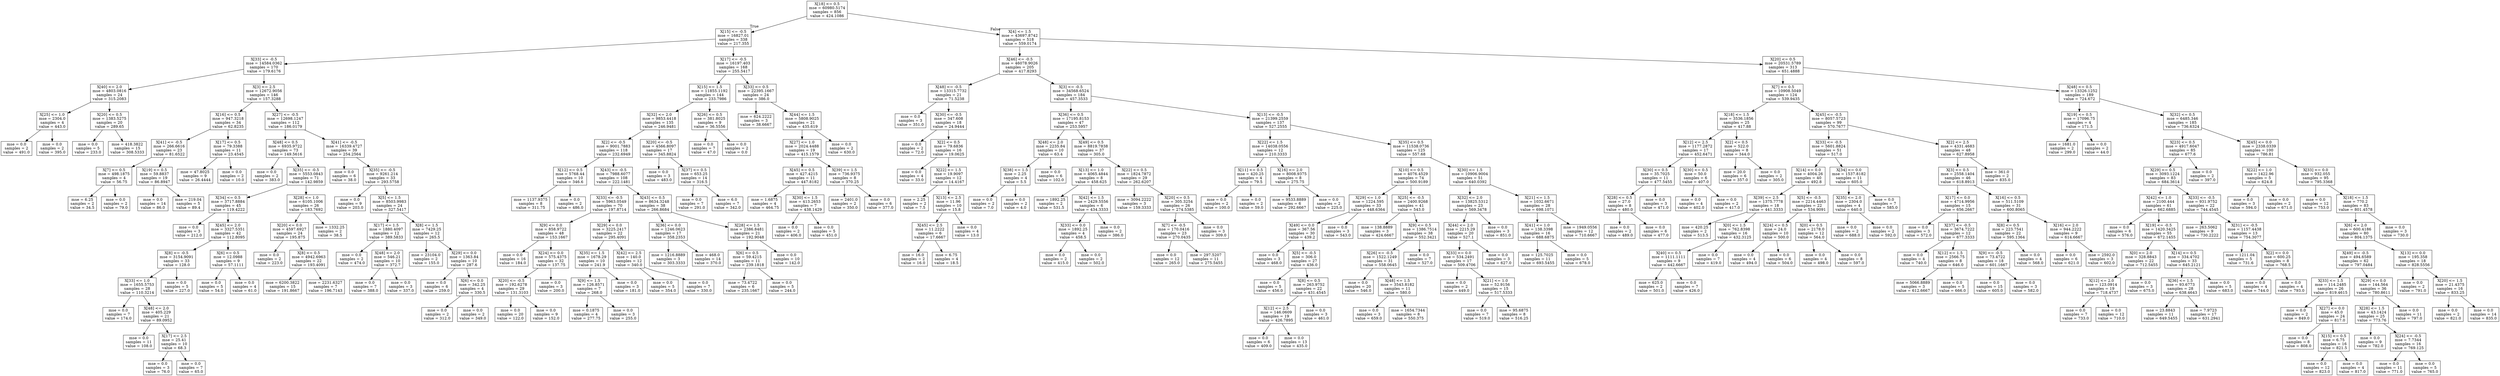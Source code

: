 digraph Tree {
node [shape=box] ;
0 [label="X[18] <= 0.5\nmse = 60980.5174\nsamples = 856\nvalue = 424.1086"] ;
1 [label="X[15] <= -0.5\nmse = 16827.01\nsamples = 338\nvalue = 217.355"] ;
0 -> 1 [labeldistance=2.5, labelangle=45, headlabel="True"] ;
2 [label="X[33] <= -0.5\nmse = 14584.0362\nsamples = 170\nvalue = 179.6176"] ;
1 -> 2 ;
3 [label="X[40] <= 2.0\nmse = 4803.0816\nsamples = 24\nvalue = 315.2083"] ;
2 -> 3 ;
4 [label="X[25] <= 1.0\nmse = 2304.0\nsamples = 4\nvalue = 443.0"] ;
3 -> 4 ;
5 [label="mse = 0.0\nsamples = 2\nvalue = 491.0"] ;
4 -> 5 ;
6 [label="mse = 0.0\nsamples = 2\nvalue = 395.0"] ;
4 -> 6 ;
7 [label="X[20] <= 0.5\nmse = 1383.5275\nsamples = 20\nvalue = 289.65"] ;
3 -> 7 ;
8 [label="mse = 0.0\nsamples = 5\nvalue = 233.0"] ;
7 -> 8 ;
9 [label="mse = 418.3822\nsamples = 15\nvalue = 308.5333"] ;
7 -> 9 ;
10 [label="X[3] <= 2.5\nmse = 12672.9056\nsamples = 146\nvalue = 157.3288"] ;
2 -> 10 ;
11 [label="X[16] <= 0.5\nmse = 947.3218\nsamples = 34\nvalue = 62.8235"] ;
10 -> 11 ;
12 [label="X[41] <= -0.5\nmse = 266.6616\nsamples = 23\nvalue = 81.6522"] ;
11 -> 12 ;
13 [label="X[7] <= 0.5\nmse = 498.1875\nsamples = 4\nvalue = 56.75"] ;
12 -> 13 ;
14 [label="mse = 6.25\nsamples = 2\nvalue = 34.5"] ;
13 -> 14 ;
15 [label="mse = 0.0\nsamples = 2\nvalue = 79.0"] ;
13 -> 15 ;
16 [label="X[19] <= 0.5\nmse = 59.8837\nsamples = 19\nvalue = 86.8947"] ;
12 -> 16 ;
17 [label="mse = 0.0\nsamples = 14\nvalue = 86.0"] ;
16 -> 17 ;
18 [label="mse = 219.04\nsamples = 5\nvalue = 89.4"] ;
16 -> 18 ;
19 [label="X[17] <= 0.5\nmse = 79.3388\nsamples = 11\nvalue = 23.4545"] ;
11 -> 19 ;
20 [label="mse = 47.8025\nsamples = 9\nvalue = 26.4444"] ;
19 -> 20 ;
21 [label="mse = 0.0\nsamples = 2\nvalue = 10.0"] ;
19 -> 21 ;
22 [label="X[27] <= -0.5\nmse = 12698.1247\nsamples = 112\nvalue = 186.0179"] ;
10 -> 22 ;
23 [label="X[48] <= 0.5\nmse = 6935.9722\nsamples = 73\nvalue = 149.5616"] ;
22 -> 23 ;
24 [label="mse = 0.0\nsamples = 2\nvalue = 383.0"] ;
23 -> 24 ;
25 [label="X[35] <= -0.5\nmse = 5553.0843\nsamples = 71\nvalue = 142.9859"] ;
23 -> 25 ;
26 [label="X[34] <= 0.5\nmse = 3717.8884\nsamples = 45\nvalue = 119.4222"] ;
25 -> 26 ;
27 [label="mse = 0.0\nsamples = 3\nvalue = 212.0"] ;
26 -> 27 ;
28 [label="X[45] <= 2.0\nmse = 3327.5351\nsamples = 42\nvalue = 112.8095"] ;
26 -> 28 ;
29 [label="X[8] <= -0.5\nmse = 3154.9091\nsamples = 33\nvalue = 128.0"] ;
28 -> 29 ;
30 [label="X[33] <= 1.0\nmse = 1655.5753\nsamples = 28\nvalue = 110.3214"] ;
29 -> 30 ;
31 [label="mse = 0.0\nsamples = 7\nvalue = 174.0"] ;
30 -> 31 ;
32 [label="X[48] <= 2.0\nmse = 405.229\nsamples = 21\nvalue = 89.0952"] ;
30 -> 32 ;
33 [label="mse = 0.0\nsamples = 11\nvalue = 108.0"] ;
32 -> 33 ;
34 [label="X[17] <= 2.5\nmse = 25.41\nsamples = 10\nvalue = 68.3"] ;
32 -> 34 ;
35 [label="mse = 0.0\nsamples = 3\nvalue = 76.0"] ;
34 -> 35 ;
36 [label="mse = 0.0\nsamples = 7\nvalue = 65.0"] ;
34 -> 36 ;
37 [label="mse = 0.0\nsamples = 5\nvalue = 227.0"] ;
29 -> 37 ;
38 [label="X[6] <= 0.5\nmse = 12.0988\nsamples = 9\nvalue = 57.1111"] ;
28 -> 38 ;
39 [label="mse = 0.0\nsamples = 5\nvalue = 54.0"] ;
38 -> 39 ;
40 [label="mse = 0.0\nsamples = 4\nvalue = 61.0"] ;
38 -> 40 ;
41 [label="X[28] <= 1.0\nmse = 6105.1006\nsamples = 26\nvalue = 183.7692"] ;
25 -> 41 ;
42 [label="X[20] <= 0.0\nmse = 4597.6927\nsamples = 24\nvalue = 195.875"] ;
41 -> 42 ;
43 [label="mse = 0.0\nsamples = 2\nvalue = 223.0"] ;
42 -> 43 ;
44 [label="X[8] <= 0.5\nmse = 4942.6963\nsamples = 22\nvalue = 193.4091"] ;
42 -> 44 ;
45 [label="mse = 6200.3822\nsamples = 15\nvalue = 191.8667"] ;
44 -> 45 ;
46 [label="mse = 2231.6327\nsamples = 7\nvalue = 196.7143"] ;
44 -> 46 ;
47 [label="mse = 1332.25\nsamples = 2\nvalue = 38.5"] ;
41 -> 47 ;
48 [label="X[41] <= -0.5\nmse = 16339.4727\nsamples = 39\nvalue = 254.2564"] ;
22 -> 48 ;
49 [label="mse = 0.0\nsamples = 6\nvalue = 38.0"] ;
48 -> 49 ;
50 [label="X[35] <= -0.5\nmse = 9261.214\nsamples = 33\nvalue = 293.5758"] ;
48 -> 50 ;
51 [label="mse = 0.0\nsamples = 9\nvalue = 203.0"] ;
50 -> 51 ;
52 [label="X[5] <= 1.5\nmse = 8503.9983\nsamples = 24\nvalue = 327.5417"] ;
50 -> 52 ;
53 [label="X[17] <= 1.5\nmse = 1880.4097\nsamples = 12\nvalue = 389.5833"] ;
52 -> 53 ;
54 [label="mse = 0.0\nsamples = 2\nvalue = 474.0"] ;
53 -> 54 ;
55 [label="X[48] <= 2.0\nmse = 546.21\nsamples = 10\nvalue = 372.7"] ;
53 -> 55 ;
56 [label="mse = 0.0\nsamples = 7\nvalue = 388.0"] ;
55 -> 56 ;
57 [label="mse = 0.0\nsamples = 3\nvalue = 337.0"] ;
55 -> 57 ;
58 [label="X[8] <= 1.5\nmse = 7429.25\nsamples = 12\nvalue = 265.5"] ;
52 -> 58 ;
59 [label="mse = 23104.0\nsamples = 2\nvalue = 155.0"] ;
58 -> 59 ;
60 [label="X[29] <= 0.0\nmse = 1363.84\nsamples = 10\nvalue = 287.6"] ;
58 -> 60 ;
61 [label="mse = 0.0\nsamples = 6\nvalue = 259.0"] ;
60 -> 61 ;
62 [label="X[6] <= 0.0\nmse = 342.25\nsamples = 4\nvalue = 330.5"] ;
60 -> 62 ;
63 [label="mse = 0.0\nsamples = 2\nvalue = 312.0"] ;
62 -> 63 ;
64 [label="mse = 0.0\nsamples = 2\nvalue = 349.0"] ;
62 -> 64 ;
65 [label="X[17] <= -0.5\nmse = 16197.403\nsamples = 168\nvalue = 255.5417"] ;
1 -> 65 ;
66 [label="X[15] <= 1.5\nmse = 11855.1192\nsamples = 144\nvalue = 233.7986"] ;
65 -> 66 ;
67 [label="X[32] <= 2.0\nmse = 9853.4418\nsamples = 135\nvalue = 246.9481"] ;
66 -> 67 ;
68 [label="X[2] <= -0.5\nmse = 9001.7883\nsamples = 118\nvalue = 232.6949"] ;
67 -> 68 ;
69 [label="X[12] <= 0.5\nmse = 5768.44\nsamples = 10\nvalue = 346.6"] ;
68 -> 69 ;
70 [label="mse = 1137.9375\nsamples = 8\nvalue = 311.75"] ;
69 -> 70 ;
71 [label="mse = 0.0\nsamples = 2\nvalue = 486.0"] ;
69 -> 71 ;
72 [label="X[43] <= -0.5\nmse = 7988.6077\nsamples = 108\nvalue = 222.1481"] ;
68 -> 72 ;
73 [label="X[33] <= -0.5\nmse = 5963.0549\nsamples = 70\nvalue = 197.8714"] ;
72 -> 73 ;
74 [label="X[9] <= 0.0\nmse = 858.9722\nsamples = 48\nvalue = 153.1667"] ;
73 -> 74 ;
75 [label="mse = 0.0\nsamples = 16\nvalue = 184.0"] ;
74 -> 75 ;
76 [label="X[24] <= 0.0\nmse = 575.4375\nsamples = 32\nvalue = 137.75"] ;
74 -> 76 ;
77 [label="X[20] <= -0.5\nmse = 192.6278\nsamples = 29\nvalue = 131.3103"] ;
76 -> 77 ;
78 [label="mse = 0.0\nsamples = 20\nvalue = 122.0"] ;
77 -> 78 ;
79 [label="mse = 0.0\nsamples = 9\nvalue = 152.0"] ;
77 -> 79 ;
80 [label="mse = 0.0\nsamples = 3\nvalue = 200.0"] ;
76 -> 80 ;
81 [label="X[29] <= 0.0\nmse = 3225.2417\nsamples = 22\nvalue = 295.4091"] ;
73 -> 81 ;
82 [label="X[35] <= 1.5\nmse = 1678.29\nsamples = 10\nvalue = 241.9"] ;
81 -> 82 ;
83 [label="X[9] <= 1.5\nmse = 126.8571\nsamples = 7\nvalue = 268.0"] ;
82 -> 83 ;
84 [label="mse = 0.1875\nsamples = 4\nvalue = 277.75"] ;
83 -> 84 ;
85 [label="mse = 0.0\nsamples = 3\nvalue = 255.0"] ;
83 -> 85 ;
86 [label="mse = 0.0\nsamples = 3\nvalue = 181.0"] ;
82 -> 86 ;
87 [label="X[42] <= 2.5\nmse = 140.0\nsamples = 12\nvalue = 340.0"] ;
81 -> 87 ;
88 [label="mse = 0.0\nsamples = 5\nvalue = 354.0"] ;
87 -> 88 ;
89 [label="mse = 0.0\nsamples = 7\nvalue = 330.0"] ;
87 -> 89 ;
90 [label="X[43] <= 0.5\nmse = 8634.3248\nsamples = 38\nvalue = 266.8684"] ;
72 -> 90 ;
91 [label="X[36] <= 0.0\nmse = 1246.0623\nsamples = 17\nvalue = 358.2353"] ;
90 -> 91 ;
92 [label="mse = 1216.8889\nsamples = 3\nvalue = 303.3333"] ;
91 -> 92 ;
93 [label="mse = 468.0\nsamples = 14\nvalue = 370.0"] ;
91 -> 93 ;
94 [label="X[28] <= 1.5\nmse = 2386.8481\nsamples = 21\nvalue = 192.9048"] ;
90 -> 94 ;
95 [label="X[6] <= 0.5\nmse = 59.4215\nsamples = 11\nvalue = 239.1818"] ;
94 -> 95 ;
96 [label="mse = 73.4722\nsamples = 6\nvalue = 235.1667"] ;
95 -> 96 ;
97 [label="mse = 0.0\nsamples = 5\nvalue = 244.0"] ;
95 -> 97 ;
98 [label="mse = 0.0\nsamples = 10\nvalue = 142.0"] ;
94 -> 98 ;
99 [label="X[20] <= -0.5\nmse = 4566.8097\nsamples = 17\nvalue = 345.8824"] ;
67 -> 99 ;
100 [label="mse = 0.0\nsamples = 3\nvalue = 483.0"] ;
99 -> 100 ;
101 [label="X[37] <= 0.5\nmse = 653.25\nsamples = 14\nvalue = 316.5"] ;
99 -> 101 ;
102 [label="mse = 0.0\nsamples = 7\nvalue = 291.0"] ;
101 -> 102 ;
103 [label="mse = 6.0\nsamples = 7\nvalue = 342.0"] ;
101 -> 103 ;
104 [label="X[26] <= 0.5\nmse = 381.8025\nsamples = 9\nvalue = 36.5556"] ;
66 -> 104 ;
105 [label="mse = 0.0\nsamples = 7\nvalue = 47.0"] ;
104 -> 105 ;
106 [label="mse = 0.0\nsamples = 2\nvalue = 0.0"] ;
104 -> 106 ;
107 [label="X[33] <= 0.5\nmse = 22395.1667\nsamples = 24\nvalue = 386.0"] ;
65 -> 107 ;
108 [label="mse = 624.2222\nsamples = 3\nvalue = 38.6667"] ;
107 -> 108 ;
109 [label="X[44] <= 1.5\nmse = 5808.9025\nsamples = 21\nvalue = 435.619"] ;
107 -> 109 ;
110 [label="X[27] <= 1.0\nmse = 2024.4488\nsamples = 19\nvalue = 415.1579"] ;
109 -> 110 ;
111 [label="X[45] <= 0.5\nmse = 427.4215\nsamples = 11\nvalue = 447.8182"] ;
110 -> 111 ;
112 [label="mse = 1.6875\nsamples = 4\nvalue = 464.75"] ;
111 -> 112 ;
113 [label="X[30] <= 1.5\nmse = 413.2653\nsamples = 7\nvalue = 438.1429"] ;
111 -> 113 ;
114 [label="mse = 0.0\nsamples = 2\nvalue = 406.0"] ;
113 -> 114 ;
115 [label="mse = 0.0\nsamples = 5\nvalue = 451.0"] ;
113 -> 115 ;
116 [label="X[39] <= 1.5\nmse = 736.9375\nsamples = 8\nvalue = 370.25"] ;
110 -> 116 ;
117 [label="mse = 2401.0\nsamples = 2\nvalue = 350.0"] ;
116 -> 117 ;
118 [label="mse = 0.0\nsamples = 6\nvalue = 377.0"] ;
116 -> 118 ;
119 [label="mse = 0.0\nsamples = 2\nvalue = 630.0"] ;
109 -> 119 ;
120 [label="X[4] <= 1.5\nmse = 43697.8742\nsamples = 518\nvalue = 559.0174"] ;
0 -> 120 [labeldistance=2.5, labelangle=-45, headlabel="False"] ;
121 [label="X[46] <= -0.5\nmse = 46078.9026\nsamples = 205\nvalue = 417.8293"] ;
120 -> 121 ;
122 [label="X[48] <= -0.5\nmse = 13315.7732\nsamples = 21\nvalue = 71.5238"] ;
121 -> 122 ;
123 [label="mse = 0.0\nsamples = 3\nvalue = 351.0"] ;
122 -> 123 ;
124 [label="X[30] <= -0.5\nmse = 347.608\nsamples = 18\nvalue = 24.9444"] ;
122 -> 124 ;
125 [label="mse = 0.0\nsamples = 2\nvalue = 72.0"] ;
124 -> 125 ;
126 [label="X[2] <= 0.5\nmse = 79.6836\nsamples = 16\nvalue = 19.0625"] ;
124 -> 126 ;
127 [label="mse = 0.0\nsamples = 4\nvalue = 33.0"] ;
126 -> 127 ;
128 [label="X[22] <= 1.5\nmse = 19.9097\nsamples = 12\nvalue = 14.4167"] ;
126 -> 128 ;
129 [label="mse = 2.25\nsamples = 2\nvalue = 7.5"] ;
128 -> 129 ;
130 [label="X[13] <= 2.5\nmse = 11.96\nsamples = 10\nvalue = 15.8"] ;
128 -> 130 ;
131 [label="X[45] <= 2.5\nmse = 11.2222\nsamples = 6\nvalue = 17.6667"] ;
130 -> 131 ;
132 [label="mse = 16.0\nsamples = 2\nvalue = 16.0"] ;
131 -> 132 ;
133 [label="mse = 6.75\nsamples = 4\nvalue = 18.5"] ;
131 -> 133 ;
134 [label="mse = 0.0\nsamples = 4\nvalue = 13.0"] ;
130 -> 134 ;
135 [label="X[3] <= -0.5\nmse = 34568.6524\nsamples = 184\nvalue = 457.3533"] ;
121 -> 135 ;
136 [label="X[36] <= 0.5\nmse = 17195.8153\nsamples = 47\nvalue = 253.5957"] ;
135 -> 136 ;
137 [label="X[48] <= 2.0\nmse = 2235.84\nsamples = 10\nvalue = 63.4"] ;
136 -> 137 ;
138 [label="X[38] <= 1.5\nmse = 2.25\nsamples = 4\nvalue = 5.5"] ;
137 -> 138 ;
139 [label="mse = 0.0\nsamples = 2\nvalue = 7.0"] ;
138 -> 139 ;
140 [label="mse = 0.0\nsamples = 2\nvalue = 4.0"] ;
138 -> 140 ;
141 [label="mse = 0.0\nsamples = 6\nvalue = 102.0"] ;
137 -> 141 ;
142 [label="X[49] <= 0.5\nmse = 8819.7838\nsamples = 37\nvalue = 305.0"] ;
136 -> 142 ;
143 [label="X[13] <= 1.0\nmse = 4065.4844\nsamples = 8\nvalue = 458.625"] ;
142 -> 143 ;
144 [label="mse = 1892.25\nsamples = 2\nvalue = 531.5"] ;
143 -> 144 ;
145 [label="X[42] <= 1.5\nmse = 2429.5556\nsamples = 6\nvalue = 434.3333"] ;
143 -> 145 ;
146 [label="X[33] <= 0.0\nmse = 1892.25\nsamples = 4\nvalue = 458.5"] ;
145 -> 146 ;
147 [label="mse = 0.0\nsamples = 2\nvalue = 415.0"] ;
146 -> 147 ;
148 [label="mse = 0.0\nsamples = 2\nvalue = 502.0"] ;
146 -> 148 ;
149 [label="mse = 0.0\nsamples = 2\nvalue = 386.0"] ;
145 -> 149 ;
150 [label="X[22] <= 0.5\nmse = 1824.7872\nsamples = 29\nvalue = 262.6207"] ;
142 -> 150 ;
151 [label="mse = 3094.2222\nsamples = 3\nvalue = 159.3333"] ;
150 -> 151 ;
152 [label="X[20] <= 0.5\nmse = 305.3254\nsamples = 26\nvalue = 274.5385"] ;
150 -> 152 ;
153 [label="X[7] <= -0.5\nmse = 170.0416\nsamples = 23\nvalue = 270.0435"] ;
152 -> 153 ;
154 [label="mse = 0.0\nsamples = 12\nvalue = 265.0"] ;
153 -> 154 ;
155 [label="mse = 297.5207\nsamples = 11\nvalue = 275.5455"] ;
153 -> 155 ;
156 [label="mse = 0.0\nsamples = 3\nvalue = 309.0"] ;
152 -> 156 ;
157 [label="X[13] <= -0.5\nmse = 21399.2559\nsamples = 137\nvalue = 527.2555"] ;
135 -> 157 ;
158 [label="X[22] <= 1.5\nmse = 14038.0556\nsamples = 12\nvalue = 210.3333"] ;
157 -> 158 ;
159 [label="X[11] <= 0.5\nmse = 420.25\nsamples = 4\nvalue = 79.5"] ;
158 -> 159 ;
160 [label="mse = 0.0\nsamples = 2\nvalue = 100.0"] ;
159 -> 160 ;
161 [label="mse = 0.0\nsamples = 2\nvalue = 59.0"] ;
159 -> 161 ;
162 [label="X[16] <= 2.0\nmse = 8008.9375\nsamples = 8\nvalue = 275.75"] ;
158 -> 162 ;
163 [label="mse = 9533.8889\nsamples = 6\nvalue = 292.6667"] ;
162 -> 163 ;
164 [label="mse = 0.0\nsamples = 2\nvalue = 225.0"] ;
162 -> 164 ;
165 [label="X[35] <= 0.5\nmse = 11538.0736\nsamples = 125\nvalue = 557.68"] ;
157 -> 165 ;
166 [label="X[10] <= 0.5\nmse = 4076.4529\nsamples = 74\nvalue = 500.9189"] ;
165 -> 166 ;
167 [label="X[29] <= 1.0\nmse = 1224.595\nsamples = 33\nvalue = 448.6364"] ;
166 -> 167 ;
168 [label="X[49] <= 0.0\nmse = 367.56\nsamples = 30\nvalue = 439.2"] ;
167 -> 168 ;
169 [label="mse = 0.0\nsamples = 3\nvalue = 468.0"] ;
168 -> 169 ;
170 [label="X[5] <= -0.5\nmse = 306.0\nsamples = 27\nvalue = 436.0"] ;
168 -> 170 ;
171 [label="mse = 0.0\nsamples = 5\nvalue = 456.0"] ;
170 -> 171 ;
172 [label="X[8] <= 0.5\nmse = 263.9752\nsamples = 22\nvalue = 431.4545"] ;
170 -> 172 ;
173 [label="X[12] <= 2.5\nmse = 146.0609\nsamples = 19\nvalue = 426.7895"] ;
172 -> 173 ;
174 [label="mse = 0.0\nsamples = 6\nvalue = 409.0"] ;
173 -> 174 ;
175 [label="mse = 0.0\nsamples = 13\nvalue = 435.0"] ;
173 -> 175 ;
176 [label="mse = 0.0\nsamples = 3\nvalue = 461.0"] ;
172 -> 176 ;
177 [label="mse = 0.0\nsamples = 3\nvalue = 543.0"] ;
167 -> 177 ;
178 [label="X[25] <= -0.5\nmse = 2400.9268\nsamples = 41\nvalue = 543.0"] ;
166 -> 178 ;
179 [label="mse = 138.8889\nsamples = 3\nvalue = 424.6667"] ;
178 -> 179 ;
180 [label="X[9] <= 0.5\nmse = 1386.7514\nsamples = 38\nvalue = 552.3421"] ;
178 -> 180 ;
181 [label="X[26] <= -0.5\nmse = 1522.1249\nsamples = 31\nvalue = 558.0645"] ;
180 -> 181 ;
182 [label="mse = 0.0\nsamples = 20\nvalue = 546.0"] ;
181 -> 182 ;
183 [label="X[48] <= 1.5\nmse = 3543.8182\nsamples = 11\nvalue = 580.0"] ;
181 -> 183 ;
184 [label="mse = 0.0\nsamples = 3\nvalue = 659.0"] ;
183 -> 184 ;
185 [label="mse = 1654.7344\nsamples = 8\nvalue = 550.375"] ;
183 -> 185 ;
186 [label="mse = 0.0\nsamples = 7\nvalue = 527.0"] ;
180 -> 186 ;
187 [label="X[30] <= 1.5\nmse = 10906.9004\nsamples = 51\nvalue = 640.0392"] ;
165 -> 187 ;
188 [label="X[32] <= 2.0\nmse = 13825.5312\nsamples = 23\nvalue = 569.3478"] ;
187 -> 188 ;
189 [label="X[44] <= 2.0\nmse = 2215.29\nsamples = 20\nvalue = 527.1"] ;
188 -> 189 ;
190 [label="X[33] <= 0.0\nmse = 534.2491\nsamples = 17\nvalue = 509.4706"] ;
189 -> 190 ;
191 [label="mse = 0.0\nsamples = 2\nvalue = 449.0"] ;
190 -> 191 ;
192 [label="X[21] <= 1.0\nmse = 52.9156\nsamples = 15\nvalue = 517.5333"] ;
190 -> 192 ;
193 [label="mse = 0.0\nsamples = 7\nvalue = 519.0"] ;
192 -> 193 ;
194 [label="mse = 95.6875\nsamples = 8\nvalue = 516.25"] ;
192 -> 194 ;
195 [label="mse = 0.0\nsamples = 3\nvalue = 627.0"] ;
189 -> 195 ;
196 [label="mse = 0.0\nsamples = 3\nvalue = 851.0"] ;
188 -> 196 ;
197 [label="X[21] <= 1.5\nmse = 1032.6671\nsamples = 28\nvalue = 698.1071"] ;
187 -> 197 ;
198 [label="X[41] <= 1.0\nmse = 138.3398\nsamples = 16\nvalue = 688.6875"] ;
197 -> 198 ;
199 [label="mse = 125.7025\nsamples = 11\nvalue = 693.5455"] ;
198 -> 199 ;
200 [label="mse = 0.0\nsamples = 5\nvalue = 678.0"] ;
198 -> 200 ;
201 [label="mse = 1949.0556\nsamples = 12\nvalue = 710.6667"] ;
197 -> 201 ;
202 [label="X[20] <= 0.5\nmse = 20531.5789\nsamples = 313\nvalue = 651.4888"] ;
120 -> 202 ;
203 [label="X[7] <= 0.5\nmse = 10908.5049\nsamples = 124\nvalue = 539.9435"] ;
202 -> 203 ;
204 [label="X[18] <= 1.5\nmse = 3536.1856\nsamples = 25\nvalue = 417.88"] ;
203 -> 204 ;
205 [label="X[12] <= 2.5\nmse = 1177.2872\nsamples = 17\nvalue = 452.6471"] ;
204 -> 205 ;
206 [label="X[30] <= 0.5\nmse = 35.7025\nsamples = 11\nvalue = 477.5455"] ;
205 -> 206 ;
207 [label="X[28] <= 0.5\nmse = 27.0\nsamples = 8\nvalue = 480.0"] ;
206 -> 207 ;
208 [label="mse = 0.0\nsamples = 2\nvalue = 489.0"] ;
207 -> 208 ;
209 [label="mse = 0.0\nsamples = 6\nvalue = 477.0"] ;
207 -> 209 ;
210 [label="mse = 0.0\nsamples = 3\nvalue = 471.0"] ;
206 -> 210 ;
211 [label="X[30] <= 0.5\nmse = 50.0\nsamples = 6\nvalue = 407.0"] ;
205 -> 211 ;
212 [label="mse = 0.0\nsamples = 4\nvalue = 402.0"] ;
211 -> 212 ;
213 [label="mse = 0.0\nsamples = 2\nvalue = 417.0"] ;
211 -> 213 ;
214 [label="X[2] <= 0.5\nmse = 522.0\nsamples = 8\nvalue = 344.0"] ;
204 -> 214 ;
215 [label="mse = 20.0\nsamples = 6\nvalue = 357.0"] ;
214 -> 215 ;
216 [label="mse = 0.0\nsamples = 2\nvalue = 305.0"] ;
214 -> 216 ;
217 [label="X[45] <= -0.5\nmse = 8057.5723\nsamples = 99\nvalue = 570.7677"] ;
203 -> 217 ;
218 [label="X[33] <= -0.5\nmse = 5601.8824\nsamples = 51\nvalue = 517.0"] ;
217 -> 218 ;
219 [label="X[14] <= 0.0\nmse = 4004.26\nsamples = 40\nvalue = 492.8"] ;
218 -> 219 ;
220 [label="X[39] <= 2.5\nmse = 1375.7778\nsamples = 18\nvalue = 441.3333"] ;
219 -> 220 ;
221 [label="mse = 420.25\nsamples = 2\nvalue = 513.5"] ;
220 -> 221 ;
222 [label="X[0] <= 1.5\nmse = 762.8398\nsamples = 16\nvalue = 432.3125"] ;
220 -> 222 ;
223 [label="X[40] <= 0.5\nmse = 1111.1111\nsamples = 9\nvalue = 442.6667"] ;
222 -> 223 ;
224 [label="mse = 625.0\nsamples = 2\nvalue = 501.0"] ;
223 -> 224 ;
225 [label="mse = 0.0\nsamples = 7\nvalue = 426.0"] ;
223 -> 225 ;
226 [label="mse = 0.0\nsamples = 7\nvalue = 419.0"] ;
222 -> 226 ;
227 [label="X[5] <= -0.5\nmse = 2214.4463\nsamples = 22\nvalue = 534.9091"] ;
219 -> 227 ;
228 [label="X[24] <= 0.5\nmse = 24.0\nsamples = 10\nvalue = 500.0"] ;
227 -> 228 ;
229 [label="mse = 0.0\nsamples = 4\nvalue = 494.0"] ;
228 -> 229 ;
230 [label="mse = 0.0\nsamples = 6\nvalue = 504.0"] ;
228 -> 230 ;
231 [label="X[0] <= 0.5\nmse = 2178.0\nsamples = 12\nvalue = 564.0"] ;
227 -> 231 ;
232 [label="mse = 0.0\nsamples = 4\nvalue = 498.0"] ;
231 -> 232 ;
233 [label="mse = 0.0\nsamples = 8\nvalue = 597.0"] ;
231 -> 233 ;
234 [label="X[34] <= 0.0\nmse = 1537.8182\nsamples = 11\nvalue = 605.0"] ;
218 -> 234 ;
235 [label="X[35] <= 2.0\nmse = 2304.0\nsamples = 4\nvalue = 640.0"] ;
234 -> 235 ;
236 [label="mse = 0.0\nsamples = 2\nvalue = 688.0"] ;
235 -> 236 ;
237 [label="mse = 0.0\nsamples = 2\nvalue = 592.0"] ;
235 -> 237 ;
238 [label="mse = 0.0\nsamples = 7\nvalue = 585.0"] ;
234 -> 238 ;
239 [label="X[2] <= 2.5\nmse = 4331.4683\nsamples = 48\nvalue = 627.8958"] ;
217 -> 239 ;
240 [label="X[3] <= 0.5\nmse = 2558.1404\nsamples = 46\nvalue = 618.8913"] ;
239 -> 240 ;
241 [label="X[17] <= 0.0\nmse = 4714.9956\nsamples = 15\nvalue = 656.2667"] ;
240 -> 241 ;
242 [label="mse = 0.0\nsamples = 3\nvalue = 572.0"] ;
241 -> 242 ;
243 [label="X[37] <= -0.5\nmse = 3674.7222\nsamples = 12\nvalue = 677.3333"] ;
241 -> 243 ;
244 [label="mse = 0.0\nsamples = 4\nvalue = 740.0"] ;
243 -> 244 ;
245 [label="X[12] <= 1.5\nmse = 2566.75\nsamples = 8\nvalue = 646.0"] ;
243 -> 245 ;
246 [label="mse = 5066.8889\nsamples = 3\nvalue = 612.6667"] ;
245 -> 246 ;
247 [label="mse = 0.0\nsamples = 5\nvalue = 666.0"] ;
245 -> 247 ;
248 [label="X[16] <= 0.5\nmse = 511.5109\nsamples = 31\nvalue = 600.8065"] ;
240 -> 248 ;
249 [label="X[8] <= 0.5\nmse = 223.7541\nsamples = 22\nvalue = 595.1364"] ;
248 -> 249 ;
250 [label="X[9] <= -0.5\nmse = 73.4722\nsamples = 18\nvalue = 601.1667"] ;
249 -> 250 ;
251 [label="mse = 0.0\nsamples = 15\nvalue = 605.0"] ;
250 -> 251 ;
252 [label="mse = 0.0\nsamples = 3\nvalue = 582.0"] ;
250 -> 252 ;
253 [label="mse = 0.0\nsamples = 4\nvalue = 568.0"] ;
249 -> 253 ;
254 [label="X[16] <= 2.0\nmse = 944.2222\nsamples = 9\nvalue = 614.6667"] ;
248 -> 254 ;
255 [label="mse = 0.0\nsamples = 6\nvalue = 621.0"] ;
254 -> 255 ;
256 [label="mse = 2592.0\nsamples = 3\nvalue = 602.0"] ;
254 -> 256 ;
257 [label="mse = 361.0\nsamples = 2\nvalue = 835.0"] ;
239 -> 257 ;
258 [label="X[48] <= 0.5\nmse = 13326.1252\nsamples = 189\nvalue = 724.672"] ;
202 -> 258 ;
259 [label="X[19] <= 0.5\nmse = 17096.75\nsamples = 4\nvalue = 171.5"] ;
258 -> 259 ;
260 [label="mse = 1681.0\nsamples = 2\nvalue = 299.0"] ;
259 -> 260 ;
261 [label="mse = 0.0\nsamples = 2\nvalue = 44.0"] ;
259 -> 261 ;
262 [label="X[32] <= 0.5\nmse = 6485.346\nsamples = 185\nvalue = 736.6324"] ;
258 -> 262 ;
263 [label="X[23] <= 0.5\nmse = 4917.6047\nsamples = 85\nvalue = 677.6"] ;
262 -> 263 ;
264 [label="X[29] <= 0.5\nmse = 3093.1224\nsamples = 83\nvalue = 684.3614"] ;
263 -> 264 ;
265 [label="X[42] <= 1.0\nmse = 2100.444\nsamples = 61\nvalue = 662.6885"] ;
264 -> 265 ;
266 [label="mse = 0.0\nsamples = 6\nvalue = 576.0"] ;
265 -> 266 ;
267 [label="X[19] <= -0.5\nmse = 1420.3425\nsamples = 55\nvalue = 672.1455"] ;
265 -> 267 ;
268 [label="X[0] <= 2.0\nmse = 328.8843\nsamples = 22\nvalue = 712.5455"] ;
267 -> 268 ;
269 [label="X[12] <= 2.0\nmse = 123.0914\nsamples = 19\nvalue = 718.4737"] ;
268 -> 269 ;
270 [label="mse = 0.0\nsamples = 7\nvalue = 733.0"] ;
269 -> 270 ;
271 [label="mse = 0.0\nsamples = 12\nvalue = 710.0"] ;
269 -> 271 ;
272 [label="mse = 0.0\nsamples = 3\nvalue = 675.0"] ;
268 -> 272 ;
273 [label="X[14] <= 0.5\nmse = 334.4702\nsamples = 33\nvalue = 645.2121"] ;
267 -> 273 ;
274 [label="X[36] <= 1.5\nmse = 93.6773\nsamples = 28\nvalue = 638.4643"] ;
273 -> 274 ;
275 [label="mse = 23.8843\nsamples = 11\nvalue = 649.5455"] ;
274 -> 275 ;
276 [label="mse = 7.9723\nsamples = 17\nvalue = 631.2941"] ;
274 -> 276 ;
277 [label="mse = 0.0\nsamples = 5\nvalue = 683.0"] ;
273 -> 277 ;
278 [label="X[33] <= -0.5\nmse = 931.9752\nsamples = 22\nvalue = 744.4545"] ;
264 -> 278 ;
279 [label="mse = 263.5062\nsamples = 9\nvalue = 730.2222"] ;
278 -> 279 ;
280 [label="X[31] <= -0.5\nmse = 1157.4438\nsamples = 13\nvalue = 754.3077"] ;
278 -> 280 ;
281 [label="mse = 1211.04\nsamples = 5\nvalue = 731.6"] ;
280 -> 281 ;
282 [label="X[2] <= 0.0\nmse = 600.25\nsamples = 8\nvalue = 768.5"] ;
280 -> 282 ;
283 [label="mse = 0.0\nsamples = 4\nvalue = 744.0"] ;
282 -> 283 ;
284 [label="mse = 0.0\nsamples = 4\nvalue = 793.0"] ;
282 -> 284 ;
285 [label="mse = 0.0\nsamples = 2\nvalue = 397.0"] ;
263 -> 285 ;
286 [label="X[45] <= 0.0\nmse = 2338.0339\nsamples = 100\nvalue = 786.81"] ;
262 -> 286 ;
287 [label="X[22] <= 1.0\nmse = 1422.96\nsamples = 5\nvalue = 624.8"] ;
286 -> 287 ;
288 [label="mse = 0.0\nsamples = 3\nvalue = 594.0"] ;
287 -> 288 ;
289 [label="mse = 0.0\nsamples = 2\nvalue = 671.0"] ;
287 -> 289 ;
290 [label="X[33] <= 0.0\nmse = 932.055\nsamples = 95\nvalue = 795.3368"] ;
286 -> 290 ;
291 [label="mse = 0.0\nsamples = 12\nvalue = 753.0"] ;
290 -> 291 ;
292 [label="X[18] <= 1.5\nmse = 770.2\nsamples = 83\nvalue = 801.4578"] ;
290 -> 292 ;
293 [label="X[6] <= 2.0\nmse = 600.4186\nsamples = 80\nvalue = 804.1375"] ;
292 -> 293 ;
294 [label="X[49] <= -0.5\nmse = 494.6589\nsamples = 62\nvalue = 797.0484"] ;
293 -> 294 ;
295 [label="X[33] <= 1.5\nmse = 114.2485\nsamples = 26\nvalue = 819.4615"] ;
294 -> 295 ;
296 [label="mse = 0.0\nsamples = 2\nvalue = 849.0"] ;
295 -> 296 ;
297 [label="X[27] <= 0.0\nmse = 45.0\nsamples = 24\nvalue = 817.0"] ;
295 -> 297 ;
298 [label="mse = 0.0\nsamples = 8\nvalue = 808.0"] ;
297 -> 298 ;
299 [label="X[15] <= 0.5\nmse = 6.75\nsamples = 16\nvalue = 821.5"] ;
297 -> 299 ;
300 [label="mse = 0.0\nsamples = 12\nvalue = 823.0"] ;
299 -> 300 ;
301 [label="mse = 0.0\nsamples = 4\nvalue = 817.0"] ;
299 -> 301 ;
302 [label="X[29] <= 0.0\nmse = 144.564\nsamples = 36\nvalue = 780.8611"] ;
294 -> 302 ;
303 [label="X[28] <= 1.5\nmse = 43.1424\nsamples = 25\nvalue = 773.76"] ;
302 -> 303 ;
304 [label="mse = 0.0\nsamples = 9\nvalue = 782.0"] ;
303 -> 304 ;
305 [label="X[24] <= -0.5\nmse = 7.7344\nsamples = 16\nvalue = 769.125"] ;
303 -> 305 ;
306 [label="mse = 0.0\nsamples = 11\nvalue = 771.0"] ;
305 -> 306 ;
307 [label="mse = 0.0\nsamples = 5\nvalue = 765.0"] ;
305 -> 307 ;
308 [label="mse = 0.0\nsamples = 11\nvalue = 797.0"] ;
302 -> 308 ;
309 [label="X[13] <= 0.0\nmse = 195.358\nsamples = 18\nvalue = 828.5556"] ;
293 -> 309 ;
310 [label="mse = 0.0\nsamples = 2\nvalue = 791.0"] ;
309 -> 310 ;
311 [label="X[20] <= 1.5\nmse = 21.4375\nsamples = 16\nvalue = 833.25"] ;
309 -> 311 ;
312 [label="mse = 0.0\nsamples = 2\nvalue = 821.0"] ;
311 -> 312 ;
313 [label="mse = 0.0\nsamples = 14\nvalue = 835.0"] ;
311 -> 313 ;
314 [label="mse = 0.0\nsamples = 3\nvalue = 730.0"] ;
292 -> 314 ;
}